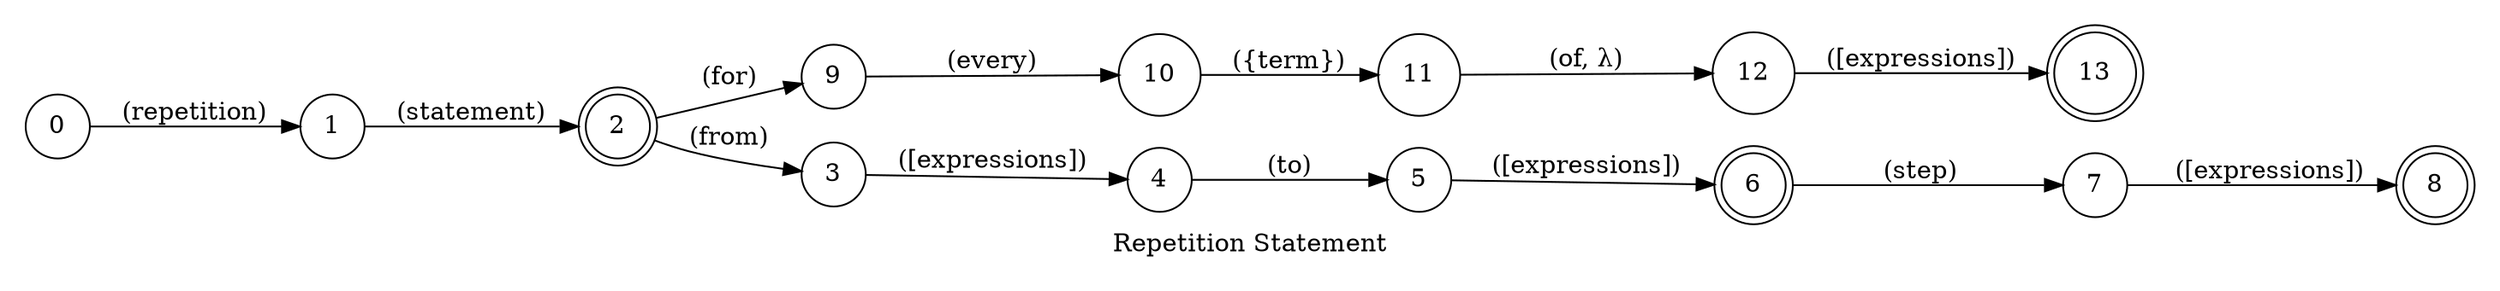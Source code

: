digraph Repetition {
    id="repetition";
    label="Repetition Statement";
    lang="en-US";
    langName="English";
    pad="0.2";
    rankdir=LR;
    node[shape=doublecircle]; 2 6 8 13;
    node[shape=circle];

    0 -> 1 [label="(repetition)"];
    1 -> 2 [label="(statement)"];
    2 -> 9 [label="(for)"];
    9 -> 10 [label="(every)"];
    10 -> 11 [label="({term})", store=item];
    11 -> 12 [label="(of, λ)"];
    12 -> 13 [label="([expressions])", store=collection];
    2 -> 3 [label="(from)"];
    3 -> 4 [label="([expressions])", store=from];
    4 -> 5 [label="(to)"];
    5 -> 6 [label="([expressions])", store=to];
    6 -> 7 [label="(step)"];
    7 -> 8 [label="([expressions])", store=step];

    title="Creates a for loop statement";
    desc="Creates a for loop statement with the provided expressions as parameters";
    examples="
        repetition statement from [number] to [number],
        repetition statement from [number] to [number] step expression variable i plus number 5,
        repetition statement for every car of constant cars,
        repetition statement for every animal of earth,
        repetition statement for every prime of variable primes,
    ";
}